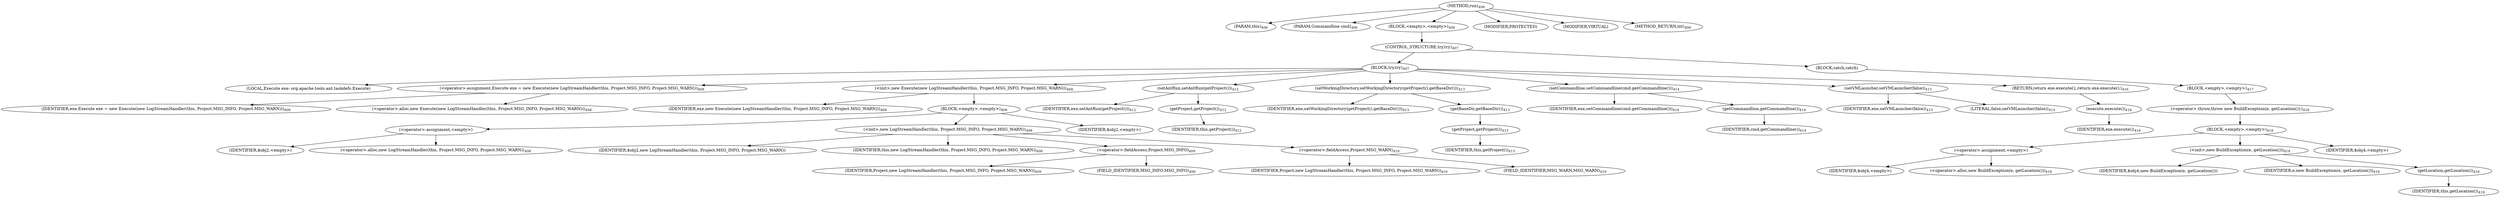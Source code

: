 digraph "run" {  
"625" [label = <(METHOD,run)<SUB>406</SUB>> ]
"21" [label = <(PARAM,this)<SUB>406</SUB>> ]
"626" [label = <(PARAM,Commandline cmd)<SUB>406</SUB>> ]
"627" [label = <(BLOCK,&lt;empty&gt;,&lt;empty&gt;)<SUB>406</SUB>> ]
"628" [label = <(CONTROL_STRUCTURE,try,try)<SUB>407</SUB>> ]
"629" [label = <(BLOCK,try,try)<SUB>407</SUB>> ]
"23" [label = <(LOCAL,Execute exe: org.apache.tools.ant.taskdefs.Execute)> ]
"630" [label = <(&lt;operator&gt;.assignment,Execute exe = new Execute(new LogStreamHandler(this, Project.MSG_INFO, Project.MSG_WARN)))<SUB>408</SUB>> ]
"631" [label = <(IDENTIFIER,exe,Execute exe = new Execute(new LogStreamHandler(this, Project.MSG_INFO, Project.MSG_WARN)))<SUB>408</SUB>> ]
"632" [label = <(&lt;operator&gt;.alloc,new Execute(new LogStreamHandler(this, Project.MSG_INFO, Project.MSG_WARN)))<SUB>408</SUB>> ]
"633" [label = <(&lt;init&gt;,new Execute(new LogStreamHandler(this, Project.MSG_INFO, Project.MSG_WARN)))<SUB>408</SUB>> ]
"22" [label = <(IDENTIFIER,exe,new Execute(new LogStreamHandler(this, Project.MSG_INFO, Project.MSG_WARN)))<SUB>408</SUB>> ]
"634" [label = <(BLOCK,&lt;empty&gt;,&lt;empty&gt;)<SUB>408</SUB>> ]
"635" [label = <(&lt;operator&gt;.assignment,&lt;empty&gt;)> ]
"636" [label = <(IDENTIFIER,$obj2,&lt;empty&gt;)> ]
"637" [label = <(&lt;operator&gt;.alloc,new LogStreamHandler(this, Project.MSG_INFO, Project.MSG_WARN))<SUB>408</SUB>> ]
"638" [label = <(&lt;init&gt;,new LogStreamHandler(this, Project.MSG_INFO, Project.MSG_WARN))<SUB>408</SUB>> ]
"639" [label = <(IDENTIFIER,$obj2,new LogStreamHandler(this, Project.MSG_INFO, Project.MSG_WARN))> ]
"20" [label = <(IDENTIFIER,this,new LogStreamHandler(this, Project.MSG_INFO, Project.MSG_WARN))<SUB>408</SUB>> ]
"640" [label = <(&lt;operator&gt;.fieldAccess,Project.MSG_INFO)<SUB>409</SUB>> ]
"641" [label = <(IDENTIFIER,Project,new LogStreamHandler(this, Project.MSG_INFO, Project.MSG_WARN))<SUB>409</SUB>> ]
"642" [label = <(FIELD_IDENTIFIER,MSG_INFO,MSG_INFO)<SUB>409</SUB>> ]
"643" [label = <(&lt;operator&gt;.fieldAccess,Project.MSG_WARN)<SUB>410</SUB>> ]
"644" [label = <(IDENTIFIER,Project,new LogStreamHandler(this, Project.MSG_INFO, Project.MSG_WARN))<SUB>410</SUB>> ]
"645" [label = <(FIELD_IDENTIFIER,MSG_WARN,MSG_WARN)<SUB>410</SUB>> ]
"646" [label = <(IDENTIFIER,$obj2,&lt;empty&gt;)> ]
"647" [label = <(setAntRun,setAntRun(getProject()))<SUB>412</SUB>> ]
"648" [label = <(IDENTIFIER,exe,setAntRun(getProject()))<SUB>412</SUB>> ]
"649" [label = <(getProject,getProject())<SUB>412</SUB>> ]
"24" [label = <(IDENTIFIER,this,getProject())<SUB>412</SUB>> ]
"650" [label = <(setWorkingDirectory,setWorkingDirectory(getProject().getBaseDir()))<SUB>413</SUB>> ]
"651" [label = <(IDENTIFIER,exe,setWorkingDirectory(getProject().getBaseDir()))<SUB>413</SUB>> ]
"652" [label = <(getBaseDir,getBaseDir())<SUB>413</SUB>> ]
"653" [label = <(getProject,getProject())<SUB>413</SUB>> ]
"25" [label = <(IDENTIFIER,this,getProject())<SUB>413</SUB>> ]
"654" [label = <(setCommandline,setCommandline(cmd.getCommandline()))<SUB>414</SUB>> ]
"655" [label = <(IDENTIFIER,exe,setCommandline(cmd.getCommandline()))<SUB>414</SUB>> ]
"656" [label = <(getCommandline,getCommandline())<SUB>414</SUB>> ]
"657" [label = <(IDENTIFIER,cmd,getCommandline())<SUB>414</SUB>> ]
"658" [label = <(setVMLauncher,setVMLauncher(false))<SUB>415</SUB>> ]
"659" [label = <(IDENTIFIER,exe,setVMLauncher(false))<SUB>415</SUB>> ]
"660" [label = <(LITERAL,false,setVMLauncher(false))<SUB>415</SUB>> ]
"661" [label = <(RETURN,return exe.execute();,return exe.execute();)<SUB>416</SUB>> ]
"662" [label = <(execute,execute())<SUB>416</SUB>> ]
"663" [label = <(IDENTIFIER,exe,execute())<SUB>416</SUB>> ]
"664" [label = <(BLOCK,catch,catch)> ]
"665" [label = <(BLOCK,&lt;empty&gt;,&lt;empty&gt;)<SUB>417</SUB>> ]
"666" [label = <(&lt;operator&gt;.throw,throw new BuildException(e, getLocation());)<SUB>418</SUB>> ]
"667" [label = <(BLOCK,&lt;empty&gt;,&lt;empty&gt;)<SUB>418</SUB>> ]
"668" [label = <(&lt;operator&gt;.assignment,&lt;empty&gt;)> ]
"669" [label = <(IDENTIFIER,$obj4,&lt;empty&gt;)> ]
"670" [label = <(&lt;operator&gt;.alloc,new BuildException(e, getLocation()))<SUB>418</SUB>> ]
"671" [label = <(&lt;init&gt;,new BuildException(e, getLocation()))<SUB>418</SUB>> ]
"672" [label = <(IDENTIFIER,$obj4,new BuildException(e, getLocation()))> ]
"673" [label = <(IDENTIFIER,e,new BuildException(e, getLocation()))<SUB>418</SUB>> ]
"674" [label = <(getLocation,getLocation())<SUB>418</SUB>> ]
"26" [label = <(IDENTIFIER,this,getLocation())<SUB>418</SUB>> ]
"675" [label = <(IDENTIFIER,$obj4,&lt;empty&gt;)> ]
"676" [label = <(MODIFIER,PROTECTED)> ]
"677" [label = <(MODIFIER,VIRTUAL)> ]
"678" [label = <(METHOD_RETURN,int)<SUB>406</SUB>> ]
  "625" -> "21" 
  "625" -> "626" 
  "625" -> "627" 
  "625" -> "676" 
  "625" -> "677" 
  "625" -> "678" 
  "627" -> "628" 
  "628" -> "629" 
  "628" -> "664" 
  "629" -> "23" 
  "629" -> "630" 
  "629" -> "633" 
  "629" -> "647" 
  "629" -> "650" 
  "629" -> "654" 
  "629" -> "658" 
  "629" -> "661" 
  "630" -> "631" 
  "630" -> "632" 
  "633" -> "22" 
  "633" -> "634" 
  "634" -> "635" 
  "634" -> "638" 
  "634" -> "646" 
  "635" -> "636" 
  "635" -> "637" 
  "638" -> "639" 
  "638" -> "20" 
  "638" -> "640" 
  "638" -> "643" 
  "640" -> "641" 
  "640" -> "642" 
  "643" -> "644" 
  "643" -> "645" 
  "647" -> "648" 
  "647" -> "649" 
  "649" -> "24" 
  "650" -> "651" 
  "650" -> "652" 
  "652" -> "653" 
  "653" -> "25" 
  "654" -> "655" 
  "654" -> "656" 
  "656" -> "657" 
  "658" -> "659" 
  "658" -> "660" 
  "661" -> "662" 
  "662" -> "663" 
  "664" -> "665" 
  "665" -> "666" 
  "666" -> "667" 
  "667" -> "668" 
  "667" -> "671" 
  "667" -> "675" 
  "668" -> "669" 
  "668" -> "670" 
  "671" -> "672" 
  "671" -> "673" 
  "671" -> "674" 
  "674" -> "26" 
}
